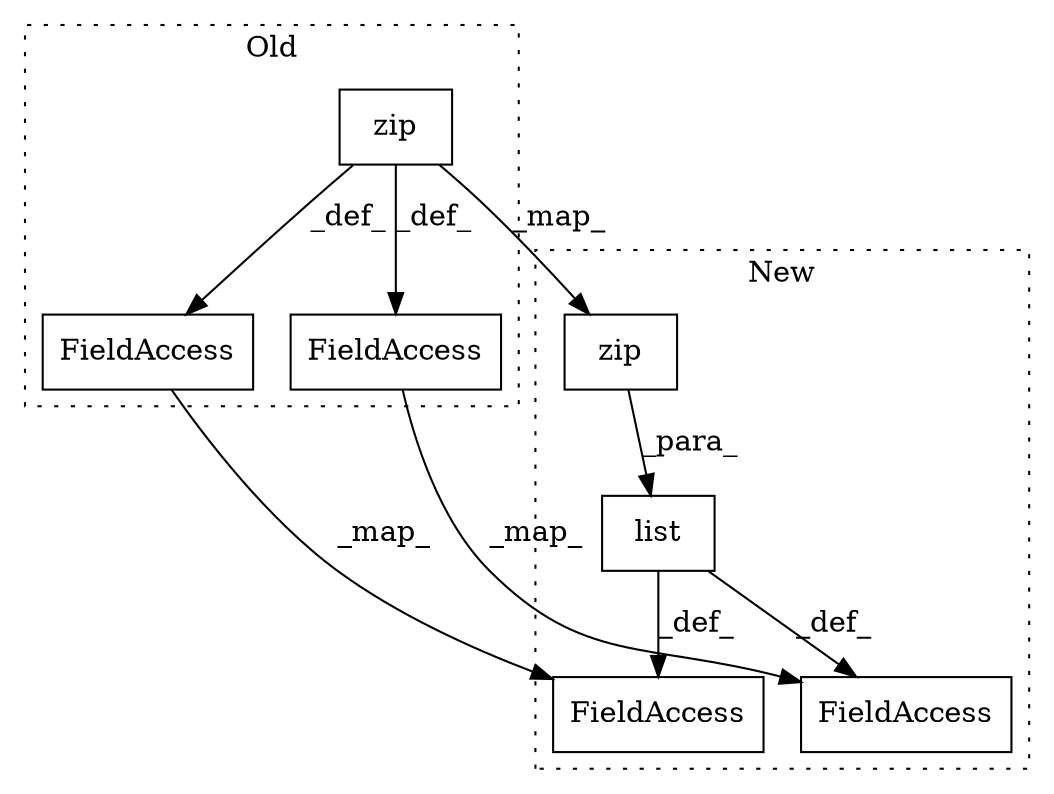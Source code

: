 digraph G {
subgraph cluster0 {
1 [label="zip" a="32" s="4511,4585" l="4,1" shape="box"];
5 [label="FieldAccess" a="22" s="5649" l="15" shape="box"];
6 [label="FieldAccess" a="22" s="6431" l="7" shape="box"];
label = "Old";
style="dotted";
}
subgraph cluster1 {
2 [label="zip" a="32" s="4516,4590" l="4,1" shape="box"];
3 [label="list" a="32" s="4511,4591" l="5,1" shape="box"];
4 [label="FieldAccess" a="22" s="5655" l="15" shape="box"];
7 [label="FieldAccess" a="22" s="6437" l="7" shape="box"];
label = "New";
style="dotted";
}
1 -> 5 [label="_def_"];
1 -> 6 [label="_def_"];
1 -> 2 [label="_map_"];
2 -> 3 [label="_para_"];
3 -> 7 [label="_def_"];
3 -> 4 [label="_def_"];
5 -> 4 [label="_map_"];
6 -> 7 [label="_map_"];
}